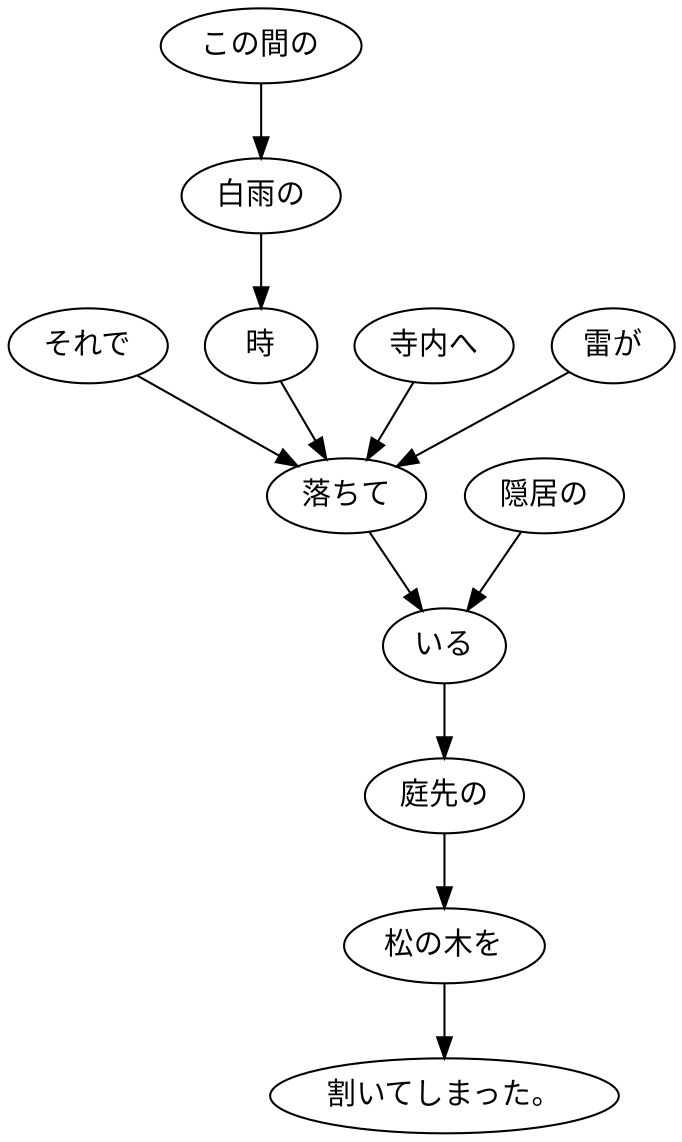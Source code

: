 digraph graph6123 {
	node0 [label="それで"];
	node1 [label="この間の"];
	node2 [label="白雨の"];
	node3 [label="時"];
	node4 [label="寺内へ"];
	node5 [label="雷が"];
	node6 [label="落ちて"];
	node7 [label="隠居の"];
	node8 [label="いる"];
	node9 [label="庭先の"];
	node10 [label="松の木を"];
	node11 [label="割いてしまった。"];
	node0 -> node6;
	node1 -> node2;
	node2 -> node3;
	node3 -> node6;
	node4 -> node6;
	node5 -> node6;
	node6 -> node8;
	node7 -> node8;
	node8 -> node9;
	node9 -> node10;
	node10 -> node11;
}

